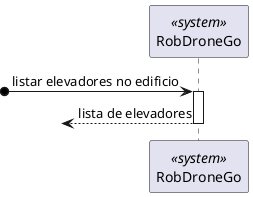 @startuml



participant RobDroneGo <<system>>



?o-> RobDroneGo : listar elevadores no edificio
activate RobDroneGo


?<-- RobDroneGo  : lista de elevadores
deactivate RobDroneGo


@enduml
